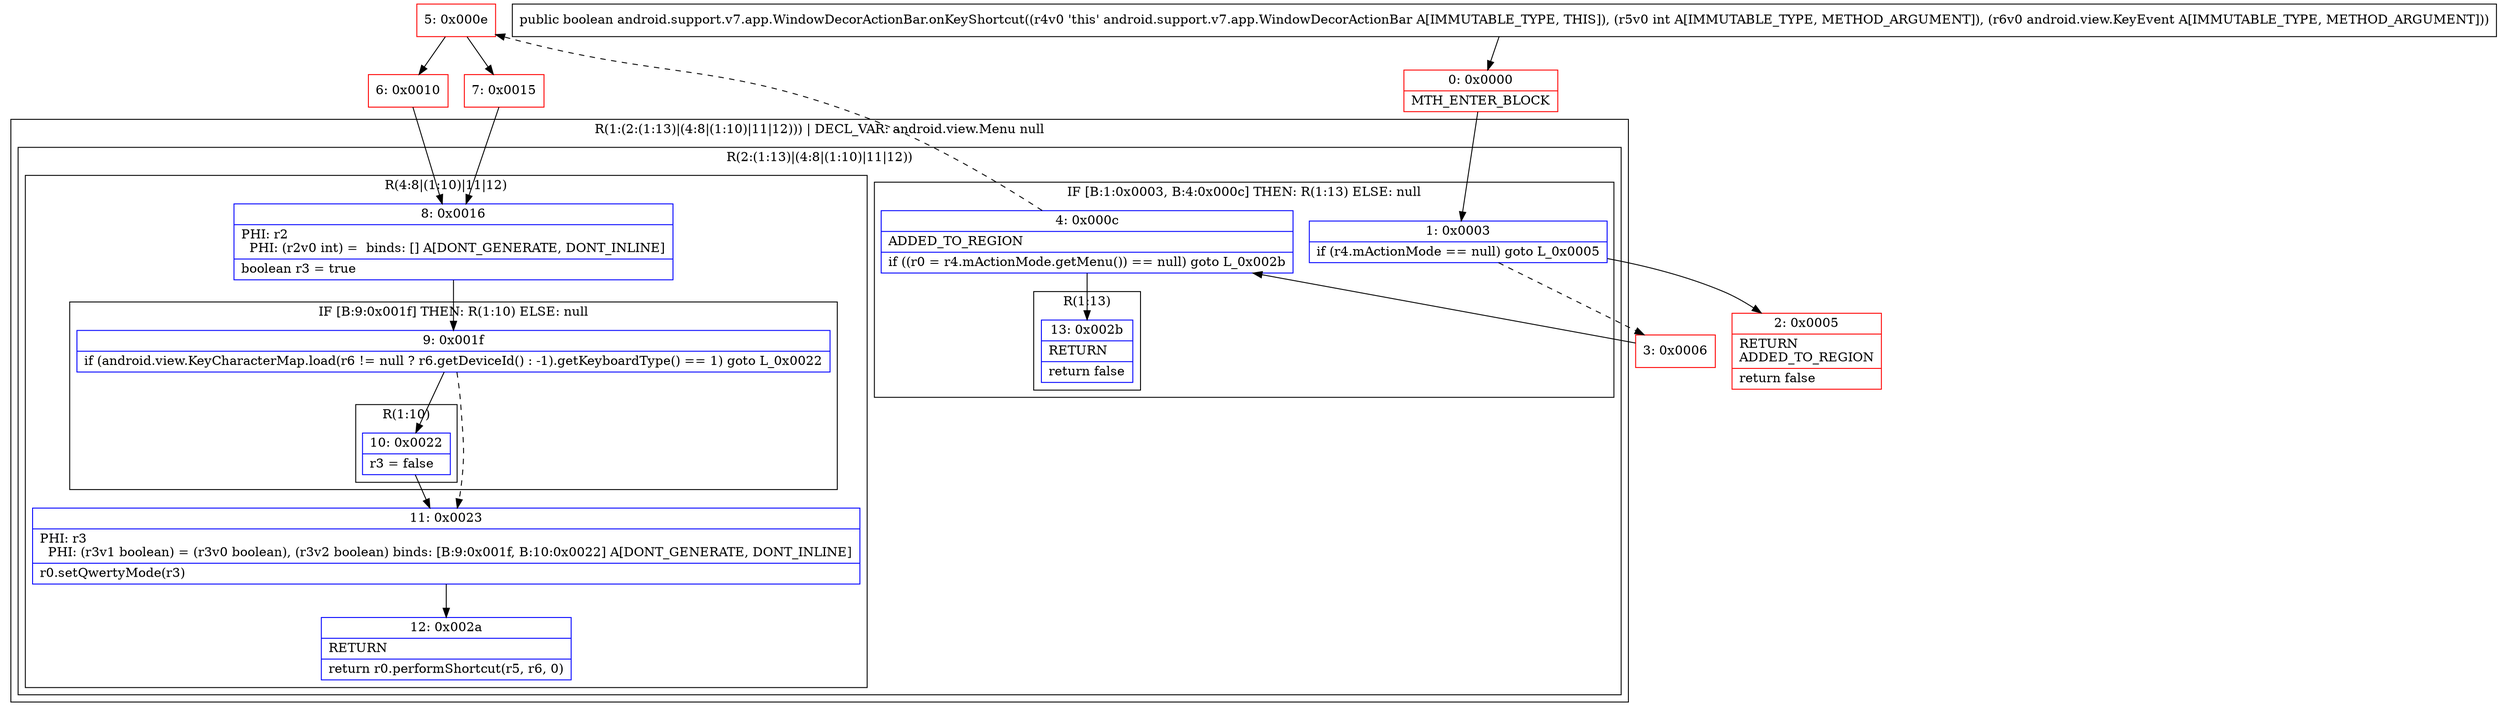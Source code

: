 digraph "CFG forandroid.support.v7.app.WindowDecorActionBar.onKeyShortcut(ILandroid\/view\/KeyEvent;)Z" {
subgraph cluster_Region_245161964 {
label = "R(1:(2:(1:13)|(4:8|(1:10)|11|12))) | DECL_VAR: android.view.Menu null\l";
node [shape=record,color=blue];
subgraph cluster_Region_570708651 {
label = "R(2:(1:13)|(4:8|(1:10)|11|12))";
node [shape=record,color=blue];
subgraph cluster_IfRegion_1316035322 {
label = "IF [B:1:0x0003, B:4:0x000c] THEN: R(1:13) ELSE: null";
node [shape=record,color=blue];
Node_1 [shape=record,label="{1\:\ 0x0003|if (r4.mActionMode == null) goto L_0x0005\l}"];
Node_4 [shape=record,label="{4\:\ 0x000c|ADDED_TO_REGION\l|if ((r0 = r4.mActionMode.getMenu()) == null) goto L_0x002b\l}"];
subgraph cluster_Region_1734888715 {
label = "R(1:13)";
node [shape=record,color=blue];
Node_13 [shape=record,label="{13\:\ 0x002b|RETURN\l|return false\l}"];
}
}
subgraph cluster_Region_1150290627 {
label = "R(4:8|(1:10)|11|12)";
node [shape=record,color=blue];
Node_8 [shape=record,label="{8\:\ 0x0016|PHI: r2 \l  PHI: (r2v0 int) =  binds: [] A[DONT_GENERATE, DONT_INLINE]\l|boolean r3 = true\l}"];
subgraph cluster_IfRegion_266575285 {
label = "IF [B:9:0x001f] THEN: R(1:10) ELSE: null";
node [shape=record,color=blue];
Node_9 [shape=record,label="{9\:\ 0x001f|if (android.view.KeyCharacterMap.load(r6 != null ? r6.getDeviceId() : \-1).getKeyboardType() == 1) goto L_0x0022\l}"];
subgraph cluster_Region_1605550753 {
label = "R(1:10)";
node [shape=record,color=blue];
Node_10 [shape=record,label="{10\:\ 0x0022|r3 = false\l}"];
}
}
Node_11 [shape=record,label="{11\:\ 0x0023|PHI: r3 \l  PHI: (r3v1 boolean) = (r3v0 boolean), (r3v2 boolean) binds: [B:9:0x001f, B:10:0x0022] A[DONT_GENERATE, DONT_INLINE]\l|r0.setQwertyMode(r3)\l}"];
Node_12 [shape=record,label="{12\:\ 0x002a|RETURN\l|return r0.performShortcut(r5, r6, 0)\l}"];
}
}
}
Node_0 [shape=record,color=red,label="{0\:\ 0x0000|MTH_ENTER_BLOCK\l}"];
Node_2 [shape=record,color=red,label="{2\:\ 0x0005|RETURN\lADDED_TO_REGION\l|return false\l}"];
Node_3 [shape=record,color=red,label="{3\:\ 0x0006}"];
Node_5 [shape=record,color=red,label="{5\:\ 0x000e}"];
Node_6 [shape=record,color=red,label="{6\:\ 0x0010}"];
Node_7 [shape=record,color=red,label="{7\:\ 0x0015}"];
MethodNode[shape=record,label="{public boolean android.support.v7.app.WindowDecorActionBar.onKeyShortcut((r4v0 'this' android.support.v7.app.WindowDecorActionBar A[IMMUTABLE_TYPE, THIS]), (r5v0 int A[IMMUTABLE_TYPE, METHOD_ARGUMENT]), (r6v0 android.view.KeyEvent A[IMMUTABLE_TYPE, METHOD_ARGUMENT])) }"];
MethodNode -> Node_0;
Node_1 -> Node_2;
Node_1 -> Node_3[style=dashed];
Node_4 -> Node_5[style=dashed];
Node_4 -> Node_13;
Node_8 -> Node_9;
Node_9 -> Node_10;
Node_9 -> Node_11[style=dashed];
Node_10 -> Node_11;
Node_11 -> Node_12;
Node_0 -> Node_1;
Node_3 -> Node_4;
Node_5 -> Node_6;
Node_5 -> Node_7;
Node_6 -> Node_8;
Node_7 -> Node_8;
}

